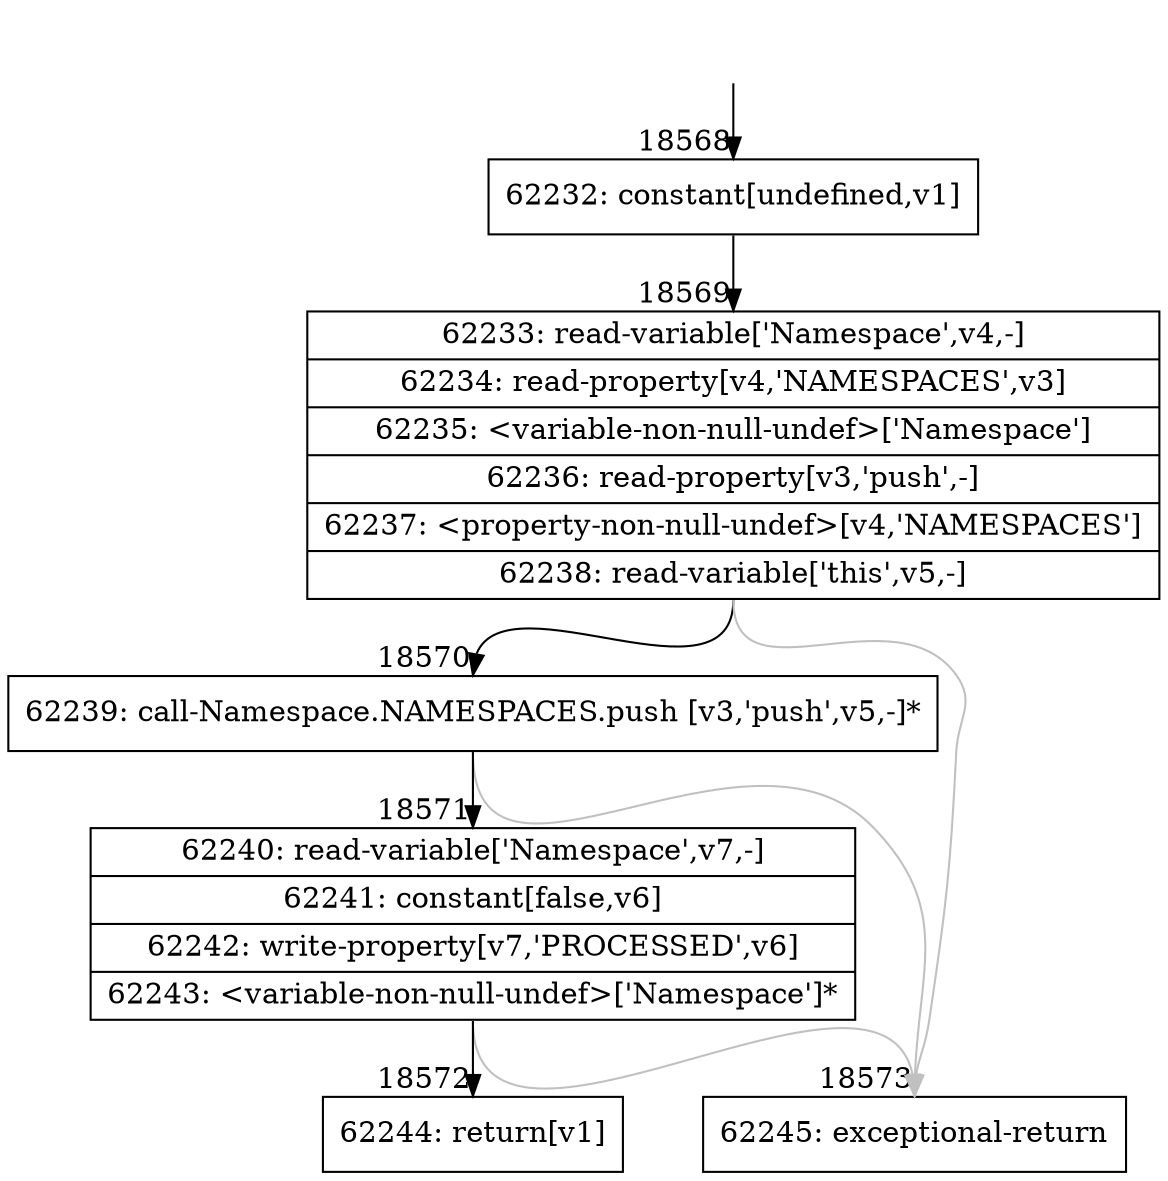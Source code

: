 digraph {
rankdir="TD"
BB_entry1600[shape=none,label=""];
BB_entry1600 -> BB18568 [tailport=s, headport=n, headlabel="    18568"]
BB18568 [shape=record label="{62232: constant[undefined,v1]}" ] 
BB18568 -> BB18569 [tailport=s, headport=n, headlabel="      18569"]
BB18569 [shape=record label="{62233: read-variable['Namespace',v4,-]|62234: read-property[v4,'NAMESPACES',v3]|62235: \<variable-non-null-undef\>['Namespace']|62236: read-property[v3,'push',-]|62237: \<property-non-null-undef\>[v4,'NAMESPACES']|62238: read-variable['this',v5,-]}" ] 
BB18569 -> BB18570 [tailport=s, headport=n, headlabel="      18570"]
BB18569 -> BB18573 [tailport=s, headport=n, color=gray, headlabel="      18573"]
BB18570 [shape=record label="{62239: call-Namespace.NAMESPACES.push [v3,'push',v5,-]*}" ] 
BB18570 -> BB18571 [tailport=s, headport=n, headlabel="      18571"]
BB18570 -> BB18573 [tailport=s, headport=n, color=gray]
BB18571 [shape=record label="{62240: read-variable['Namespace',v7,-]|62241: constant[false,v6]|62242: write-property[v7,'PROCESSED',v6]|62243: \<variable-non-null-undef\>['Namespace']*}" ] 
BB18571 -> BB18572 [tailport=s, headport=n, headlabel="      18572"]
BB18571 -> BB18573 [tailport=s, headport=n, color=gray]
BB18572 [shape=record label="{62244: return[v1]}" ] 
BB18573 [shape=record label="{62245: exceptional-return}" ] 
//#$~ 34830
}
